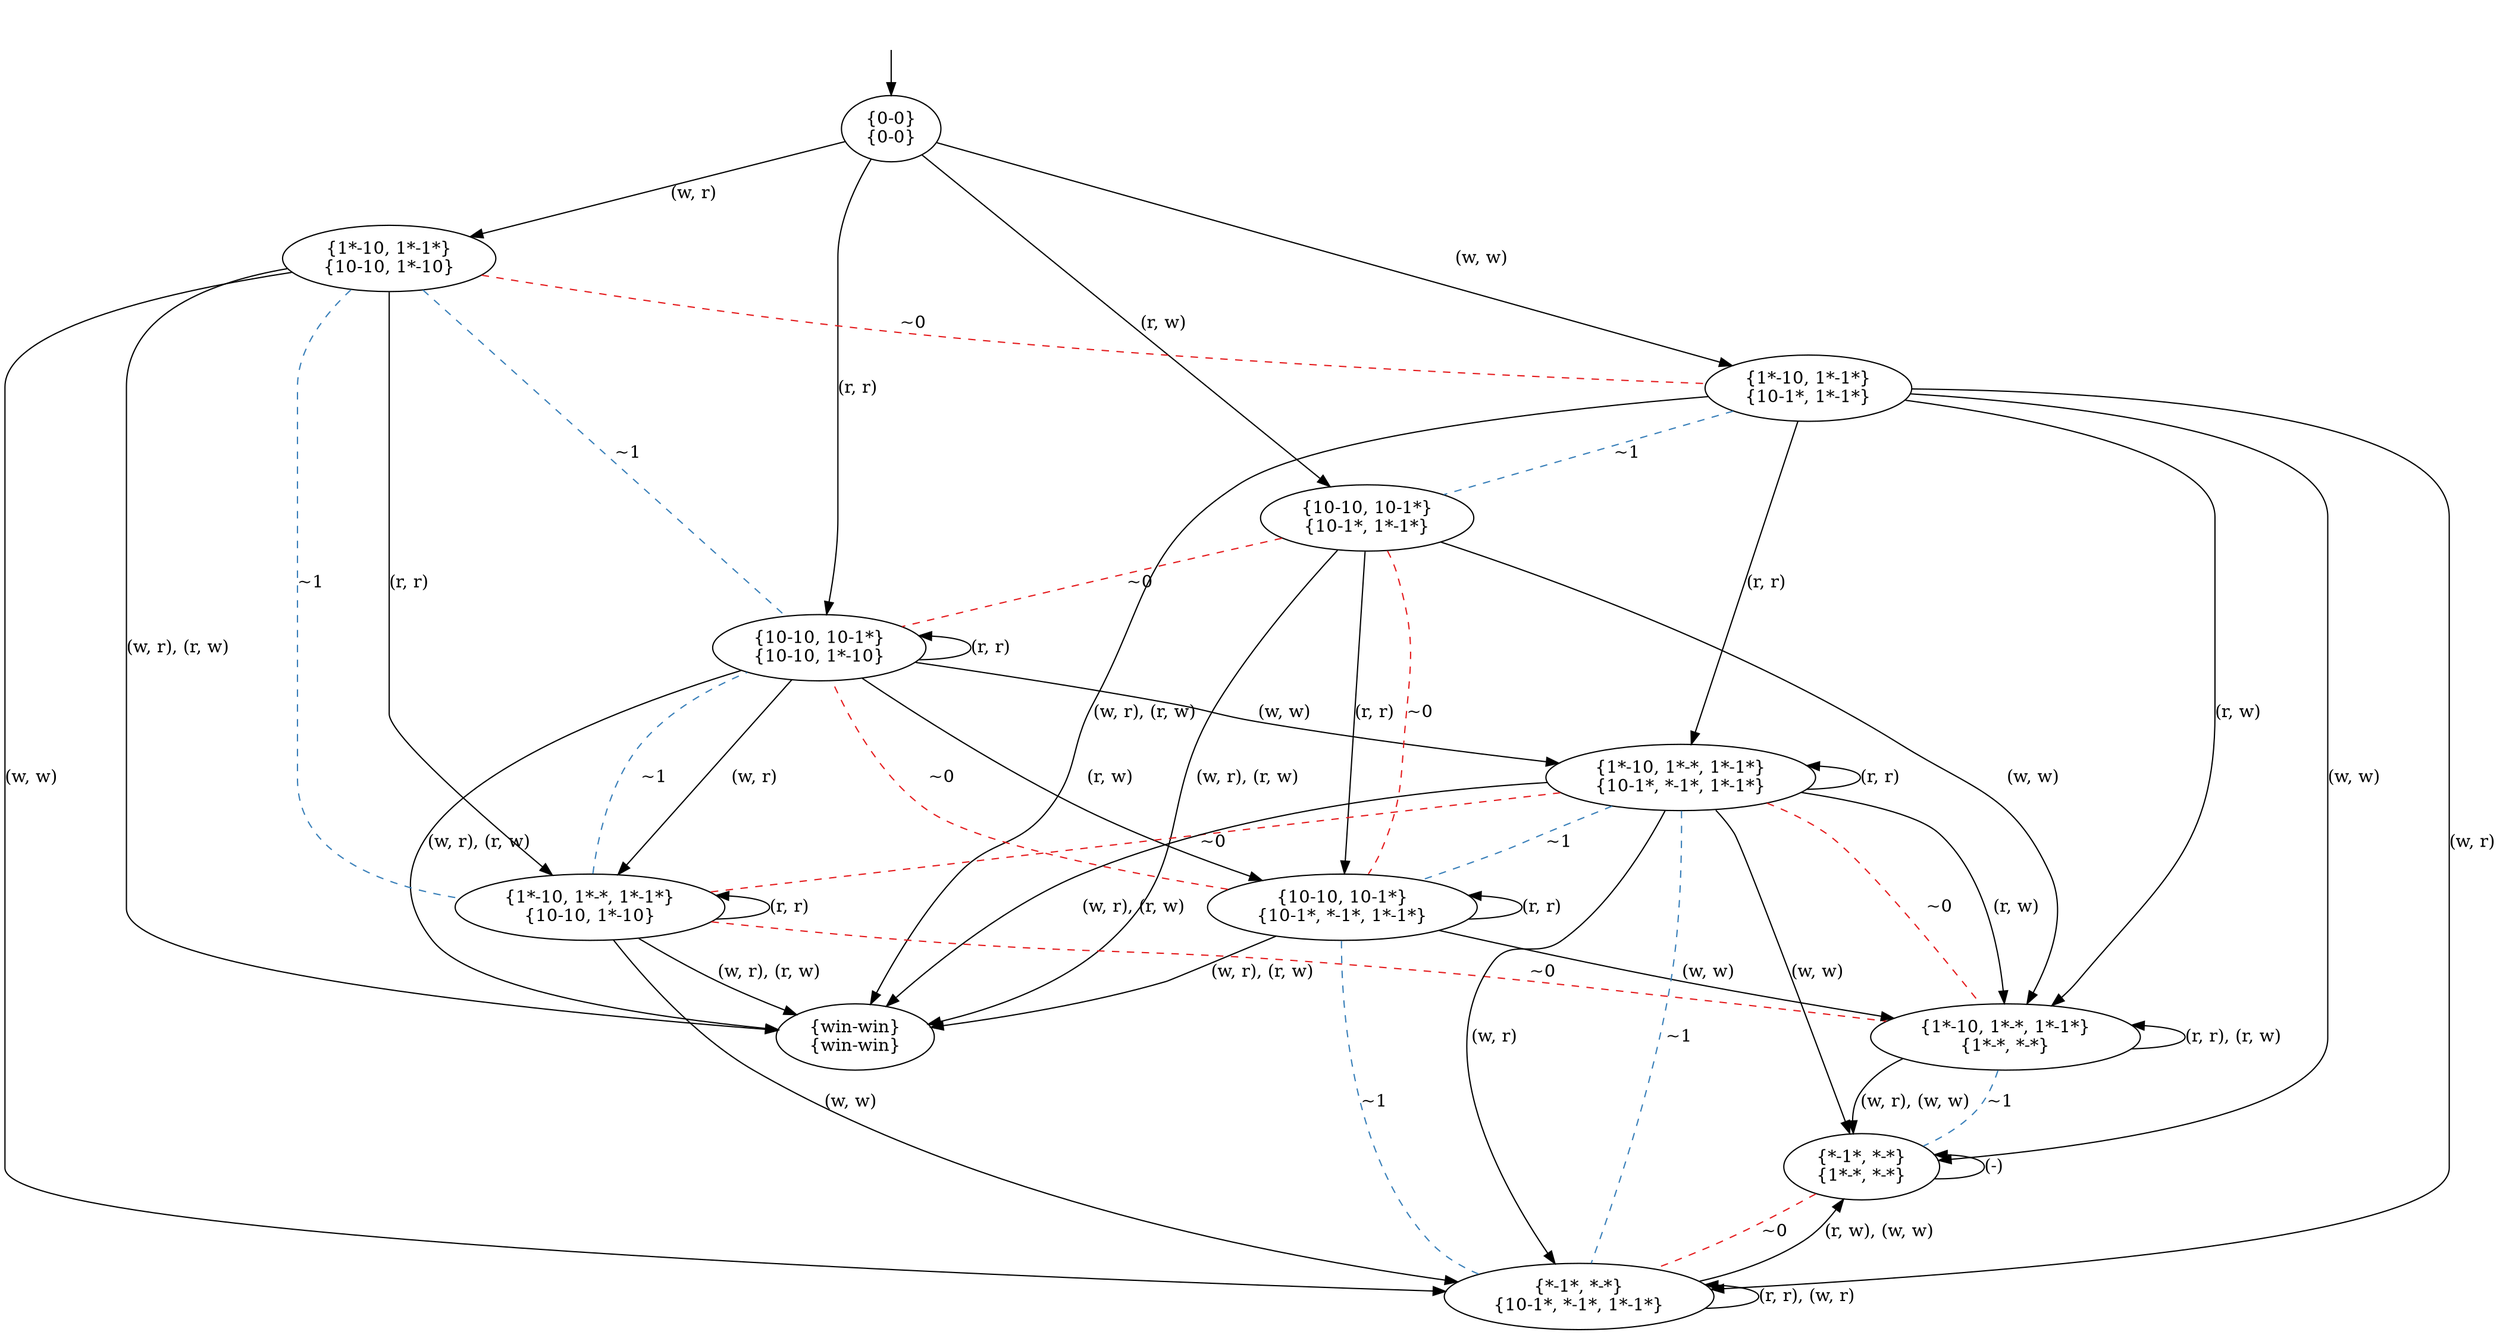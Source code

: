digraph  {
concentrate=False;
nodesep=0.5;
ranksep=0.5;
splines=True;
4626917864 [label="{0-0}\n{0-0}"];
4626917752 [label="{10-10, 10-1*}\n{10-10, 1*-10}"];
4626917640 [label="{1*-10, 1*-1*}\n{10-10, 1*-10}"];
4626918648 [label="{10-10, 10-1*}\n{10-1*, 1*-1*}"];
4626918760 [label="{1*-10, 1*-1*}\n{10-1*, 1*-1*}"];
4626917920 [label="{1*-10, 1*-*, 1*-1*}\n{10-10, 1*-10}"];
4626918088 [label="{win-win}\n{win-win}"];
4626918200 [label="{10-10, 10-1*}\n{10-1*, *-1*, 1*-1*}"];
4626918424 [label="{1*-10, 1*-*, 1*-1*}\n{10-1*, *-1*, 1*-1*}"];
4626919264 [label="{*-1*, *-*}\n{10-1*, *-1*, 1*-1*}"];
4624242728 [label="{1*-10, 1*-*, 1*-1*}\n{1*-*, *-*}"];
4626699040 [label="{*-1*, *-*}\n{1*-*, *-*}"];
hidden [label="", shape=none];
4626917864 -> 4626917752  [action="('r', 'r')", key="('r', 'r')", label="(r, r)"];
4626917864 -> 4626917640  [action="('w', 'r')", key="('w', 'r')", label="(w, r)"];
4626917864 -> 4626918648  [action="('r', 'w')", key="('r', 'w')", label="(r, w)"];
4626917864 -> 4626918760  [action="('w', 'w')", key="('w', 'w')", label="(w, w)"];
4626917752 -> 4626917752  [action="('r', 'r')", dir=back, key="('r', 'r')", label="(r, r)"];
4626917752 -> 4626917920  [action="('w', 'r')", key="('w', 'r')", label="(w, r)"];
4626917752 -> 4626918200  [action="('r', 'w')", key="('r', 'w')", label="(r, w)"];
4626917752 -> 4626918424  [action="('w', 'w')", key="('w', 'w')", label="(w, w)"];
4626917752 -> 4626918088  [action="(('w', 'r'), ('r', 'w'))", key="(('w', 'r'), ('r', 'w'))", label="(w, r), (r, w)"];
4626917640 -> 4626917920  [action="('r', 'r')", key="('r', 'r')", label="(r, r)"];
4626917640 -> 4626917920  [arrowhead=none, color=2, colorscheme=set19, constraint=True, key=1, label="~1", style=dashed];
4626917640 -> 4626919264  [action="('w', 'w')", key="('w', 'w')", label="(w, w)"];
4626917640 -> 4626918088  [action="(('w', 'r'), ('r', 'w'))", key="(('w', 'r'), ('r', 'w'))", label="(w, r), (r, w)"];
4626917640 -> 4626918760  [arrowhead=none, color=1, colorscheme=set19, constraint=True, key=0, label="~0", style=dashed];
4626917640 -> 4626917752  [arrowhead=none, color=2, colorscheme=set19, constraint=True, key=0, label="~1", style=dashed];
4626918648 -> 4626918200  [action="('r', 'r')", key="('r', 'r')", label="(r, r)"];
4626918648 -> 4626918200  [arrowhead=none, color=1, colorscheme=set19, constraint=True, key=1, label="~0", style=dashed];
4626918648 -> 4624242728  [action="('w', 'w')", key="('w', 'w')", label="(w, w)"];
4626918648 -> 4626918088  [action="(('w', 'r'), ('r', 'w'))", key="(('w', 'r'), ('r', 'w'))", label="(w, r), (r, w)"];
4626918648 -> 4626917752  [arrowhead=none, color=1, colorscheme=set19, constraint=True, key=0, label="~0", style=dashed];
4626918760 -> 4626918424  [action="('r', 'r')", key="('r', 'r')", label="(r, r)"];
4626918760 -> 4626919264  [action="('w', 'r')", key="('w', 'r')", label="(w, r)"];
4626918760 -> 4624242728  [action="('r', 'w')", key="('r', 'w')", label="(r, w)"];
4626918760 -> 4626699040  [action="('w', 'w')", key="('w', 'w')", label="(w, w)"];
4626918760 -> 4626918088  [action="(('w', 'r'), ('r', 'w'))", key="(('w', 'r'), ('r', 'w'))", label="(w, r), (r, w)"];
4626918760 -> 4626918648  [arrowhead=none, color=2, colorscheme=set19, constraint=True, key=0, label="~1", style=dashed];
4626917920 -> 4626917920  [action="('r', 'r')", dir=back, key="('r', 'r')", label="(r, r)"];
4626917920 -> 4626919264  [action="('w', 'w')", key="('w', 'w')", label="(w, w)"];
4626917920 -> 4626918088  [action="(('w', 'r'), ('r', 'w'))", key="(('w', 'r'), ('r', 'w'))", label="(w, r), (r, w)"];
4626917920 -> 4624242728  [arrowhead=none, color=1, colorscheme=set19, constraint=True, key=0, label="~0", style=dashed];
4626917920 -> 4626917752  [arrowhead=none, color=2, colorscheme=set19, constraint=True, key=0, label="~1", style=dashed];
4626918200 -> 4626918200  [action="('r', 'r')", dir=back, key="('r', 'r')", label="(r, r)"];
4626918200 -> 4624242728  [action="('w', 'w')", key="('w', 'w')", label="(w, w)"];
4626918200 -> 4626918088  [action="(('w', 'r'), ('r', 'w'))", key="(('w', 'r'), ('r', 'w'))", label="(w, r), (r, w)"];
4626918200 -> 4626917752  [arrowhead=none, color=1, colorscheme=set19, constraint=True, key=0, label="~0", style=dashed];
4626918200 -> 4626919264  [arrowhead=none, color=2, colorscheme=set19, constraint=True, key=0, label="~1", style=dashed];
4626918424 -> 4626918424  [action="('r', 'r')", dir=back, key="('r', 'r')", label="(r, r)"];
4626918424 -> 4626919264  [action="('w', 'r')", key="('w', 'r')", label="(w, r)"];
4626918424 -> 4626919264  [arrowhead=none, color=2, colorscheme=set19, constraint=True, key=1, label="~1", style=dashed];
4626918424 -> 4624242728  [action="('r', 'w')", key="('r', 'w')", label="(r, w)"];
4626918424 -> 4624242728  [arrowhead=none, color=1, colorscheme=set19, constraint=True, key=1, label="~0", style=dashed];
4626918424 -> 4626699040  [action="('w', 'w')", key="('w', 'w')", label="(w, w)"];
4626918424 -> 4626918088  [action="(('w', 'r'), ('r', 'w'))", key="(('w', 'r'), ('r', 'w'))", label="(w, r), (r, w)"];
4626918424 -> 4626917920  [arrowhead=none, color=1, colorscheme=set19, constraint=True, key=0, label="~0", style=dashed];
4626918424 -> 4626918200  [arrowhead=none, color=2, colorscheme=set19, constraint=True, key=0, label="~1", style=dashed];
4626919264 -> 4626919264  [action="(('r', 'r'), ('w', 'r'))", dir=back, key="(('r', 'r'), ('w', 'r'))", label="(r, r), (w, r)"];
4626919264 -> 4626699040  [action="(('r', 'w'), ('w', 'w'))", key="(('r', 'w'), ('w', 'w'))", label="(r, w), (w, w)"];
4624242728 -> 4624242728  [action="(('r', 'r'), ('r', 'w'))", dir=back, key="(('r', 'r'), ('r', 'w'))", label="(r, r), (r, w)"];
4624242728 -> 4626699040  [action="(('w', 'r'), ('w', 'w'))", key="(('w', 'r'), ('w', 'w'))", label="(w, r), (w, w)"];
4624242728 -> 4626699040  [arrowhead=none, color=2, colorscheme=set19, constraint=True, key=1, label="~1", style=dashed];
4626699040 -> 4626699040  [action="(('r', 'r'), ('w', 'r'), ('r', 'w'), ('w', 'w'))", dir=back, key="(('r', 'r'), ('w', 'r'), ('r', 'w'), ('w', 'w'))", label="(-)"];
4626699040 -> 4626919264  [arrowhead=none, color=1, colorscheme=set19, constraint=True, key=0, label="~0", style=dashed];
hidden -> 4626917864  [key=0];
}
